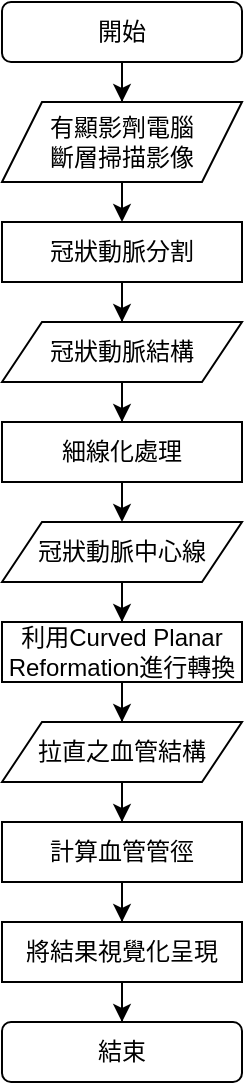 <mxfile version="14.9.6" type="device"><diagram id="C5RBs43oDa-KdzZeNtuy" name="Page-1"><mxGraphModel dx="1422" dy="738" grid="1" gridSize="10" guides="1" tooltips="1" connect="1" arrows="1" fold="1" page="1" pageScale="1" pageWidth="827" pageHeight="1169" math="0" shadow="0"><root><mxCell id="WIyWlLk6GJQsqaUBKTNV-0"/><mxCell id="WIyWlLk6GJQsqaUBKTNV-1" parent="WIyWlLk6GJQsqaUBKTNV-0"/><mxCell id="LMxEYmtbJyFfI68M9Rzo-1" style="edgeStyle=orthogonalEdgeStyle;rounded=0;orthogonalLoop=1;jettySize=auto;html=1;entryX=0.5;entryY=0;entryDx=0;entryDy=0;" parent="WIyWlLk6GJQsqaUBKTNV-1" source="LBoECPN1NZA7rX5hV-G7-10" target="LBoECPN1NZA7rX5hV-G7-54" edge="1"><mxGeometry relative="1" as="geometry"/></mxCell><mxCell id="LBoECPN1NZA7rX5hV-G7-10" value="開始" style="rounded=1;whiteSpace=wrap;html=1;" parent="WIyWlLk6GJQsqaUBKTNV-1" vertex="1"><mxGeometry x="290" y="50" width="120" height="30" as="geometry"/></mxCell><mxCell id="LMxEYmtbJyFfI68M9Rzo-2" style="edgeStyle=orthogonalEdgeStyle;rounded=0;orthogonalLoop=1;jettySize=auto;html=1;exitX=0.5;exitY=1;exitDx=0;exitDy=0;entryX=0.5;entryY=0;entryDx=0;entryDy=0;" parent="WIyWlLk6GJQsqaUBKTNV-1" source="LBoECPN1NZA7rX5hV-G7-54" target="3vzvl6rmJWjRMsCWBCVX-5" edge="1"><mxGeometry relative="1" as="geometry"/></mxCell><mxCell id="LBoECPN1NZA7rX5hV-G7-54" value="有顯影劑電腦&lt;br&gt;斷層掃描影像" style="shape=parallelogram;perimeter=parallelogramPerimeter;whiteSpace=wrap;html=1;fixedSize=1;labelBackgroundColor=none;fontFamily=Helvetica;align=center;" parent="WIyWlLk6GJQsqaUBKTNV-1" vertex="1"><mxGeometry x="290" y="100" width="120" height="40" as="geometry"/></mxCell><mxCell id="LMxEYmtbJyFfI68M9Rzo-28" style="edgeStyle=orthogonalEdgeStyle;rounded=0;orthogonalLoop=1;jettySize=auto;html=1;entryX=0.5;entryY=0;entryDx=0;entryDy=0;" parent="WIyWlLk6GJQsqaUBKTNV-1" source="3vzvl6rmJWjRMsCWBCVX-5" target="LMxEYmtbJyFfI68M9Rzo-27" edge="1"><mxGeometry relative="1" as="geometry"/></mxCell><mxCell id="3vzvl6rmJWjRMsCWBCVX-5" value="冠狀動脈分割" style="rounded=0;whiteSpace=wrap;html=1;" parent="WIyWlLk6GJQsqaUBKTNV-1" vertex="1"><mxGeometry x="290" y="160" width="120" height="30" as="geometry"/></mxCell><mxCell id="3vzvl6rmJWjRMsCWBCVX-19" value="結束" style="rounded=1;whiteSpace=wrap;html=1;" parent="WIyWlLk6GJQsqaUBKTNV-1" vertex="1"><mxGeometry x="290" y="560" width="120" height="30" as="geometry"/></mxCell><mxCell id="LMxEYmtbJyFfI68M9Rzo-6" style="edgeStyle=orthogonalEdgeStyle;rounded=0;orthogonalLoop=1;jettySize=auto;html=1;exitX=0.5;exitY=1;exitDx=0;exitDy=0;entryX=0.5;entryY=0;entryDx=0;entryDy=0;" parent="WIyWlLk6GJQsqaUBKTNV-1" source="LMxEYmtbJyFfI68M9Rzo-4" target="LMxEYmtbJyFfI68M9Rzo-14" edge="1"><mxGeometry relative="1" as="geometry"><mxPoint x="350" y="370" as="targetPoint"/></mxGeometry></mxCell><mxCell id="LMxEYmtbJyFfI68M9Rzo-4" value="細線化處理" style="rounded=0;whiteSpace=wrap;html=1;" parent="WIyWlLk6GJQsqaUBKTNV-1" vertex="1"><mxGeometry x="290" y="260" width="120" height="30" as="geometry"/></mxCell><mxCell id="LMxEYmtbJyFfI68M9Rzo-17" style="edgeStyle=orthogonalEdgeStyle;rounded=0;orthogonalLoop=1;jettySize=auto;html=1;entryX=0.5;entryY=0;entryDx=0;entryDy=0;" parent="WIyWlLk6GJQsqaUBKTNV-1" source="LMxEYmtbJyFfI68M9Rzo-14" target="LMxEYmtbJyFfI68M9Rzo-16" edge="1"><mxGeometry relative="1" as="geometry"/></mxCell><mxCell id="LMxEYmtbJyFfI68M9Rzo-14" value="冠狀動脈中心線" style="shape=parallelogram;perimeter=parallelogramPerimeter;whiteSpace=wrap;html=1;fixedSize=1;labelBackgroundColor=none;fontFamily=Helvetica;align=center;" parent="WIyWlLk6GJQsqaUBKTNV-1" vertex="1"><mxGeometry x="290" y="310" width="120" height="30" as="geometry"/></mxCell><mxCell id="LMxEYmtbJyFfI68M9Rzo-19" style="edgeStyle=orthogonalEdgeStyle;rounded=0;orthogonalLoop=1;jettySize=auto;html=1;entryX=0.5;entryY=0;entryDx=0;entryDy=0;" parent="WIyWlLk6GJQsqaUBKTNV-1" source="LMxEYmtbJyFfI68M9Rzo-16" target="LMxEYmtbJyFfI68M9Rzo-21" edge="1"><mxGeometry relative="1" as="geometry"><mxPoint x="350" y="410" as="targetPoint"/></mxGeometry></mxCell><mxCell id="LMxEYmtbJyFfI68M9Rzo-16" value="利用Curved Planar Reformation進行轉換" style="rounded=0;whiteSpace=wrap;html=1;" parent="WIyWlLk6GJQsqaUBKTNV-1" vertex="1"><mxGeometry x="290" y="360" width="120" height="30" as="geometry"/></mxCell><mxCell id="LMxEYmtbJyFfI68M9Rzo-18" style="edgeStyle=orthogonalEdgeStyle;rounded=0;orthogonalLoop=1;jettySize=auto;html=1;exitX=0.5;exitY=1;exitDx=0;exitDy=0;" parent="WIyWlLk6GJQsqaUBKTNV-1" source="LMxEYmtbJyFfI68M9Rzo-16" target="LMxEYmtbJyFfI68M9Rzo-16" edge="1"><mxGeometry relative="1" as="geometry"/></mxCell><mxCell id="LMxEYmtbJyFfI68M9Rzo-25" style="edgeStyle=orthogonalEdgeStyle;rounded=0;orthogonalLoop=1;jettySize=auto;html=1;entryX=0.5;entryY=0;entryDx=0;entryDy=0;" parent="WIyWlLk6GJQsqaUBKTNV-1" source="LMxEYmtbJyFfI68M9Rzo-20" target="LMxEYmtbJyFfI68M9Rzo-24" edge="1"><mxGeometry relative="1" as="geometry"/></mxCell><mxCell id="LMxEYmtbJyFfI68M9Rzo-20" value="計算血管管徑" style="rounded=0;whiteSpace=wrap;html=1;" parent="WIyWlLk6GJQsqaUBKTNV-1" vertex="1"><mxGeometry x="290" y="460" width="120" height="30" as="geometry"/></mxCell><mxCell id="LMxEYmtbJyFfI68M9Rzo-23" style="edgeStyle=orthogonalEdgeStyle;rounded=0;orthogonalLoop=1;jettySize=auto;html=1;" parent="WIyWlLk6GJQsqaUBKTNV-1" source="LMxEYmtbJyFfI68M9Rzo-21" target="LMxEYmtbJyFfI68M9Rzo-20" edge="1"><mxGeometry relative="1" as="geometry"/></mxCell><mxCell id="LMxEYmtbJyFfI68M9Rzo-21" value="拉直之血管結構" style="shape=parallelogram;perimeter=parallelogramPerimeter;whiteSpace=wrap;html=1;fixedSize=1;labelBackgroundColor=none;fontFamily=Helvetica;align=center;" parent="WIyWlLk6GJQsqaUBKTNV-1" vertex="1"><mxGeometry x="290" y="410" width="120" height="30" as="geometry"/></mxCell><mxCell id="LMxEYmtbJyFfI68M9Rzo-26" style="edgeStyle=orthogonalEdgeStyle;rounded=0;orthogonalLoop=1;jettySize=auto;html=1;entryX=0.5;entryY=0;entryDx=0;entryDy=0;" parent="WIyWlLk6GJQsqaUBKTNV-1" source="LMxEYmtbJyFfI68M9Rzo-24" target="3vzvl6rmJWjRMsCWBCVX-19" edge="1"><mxGeometry relative="1" as="geometry"/></mxCell><mxCell id="LMxEYmtbJyFfI68M9Rzo-24" value="將結果視覺化呈現" style="rounded=0;whiteSpace=wrap;html=1;" parent="WIyWlLk6GJQsqaUBKTNV-1" vertex="1"><mxGeometry x="290" y="510" width="120" height="30" as="geometry"/></mxCell><mxCell id="LMxEYmtbJyFfI68M9Rzo-30" style="edgeStyle=orthogonalEdgeStyle;rounded=0;orthogonalLoop=1;jettySize=auto;html=1;entryX=0.5;entryY=0;entryDx=0;entryDy=0;" parent="WIyWlLk6GJQsqaUBKTNV-1" source="LMxEYmtbJyFfI68M9Rzo-27" target="LMxEYmtbJyFfI68M9Rzo-4" edge="1"><mxGeometry relative="1" as="geometry"/></mxCell><mxCell id="LMxEYmtbJyFfI68M9Rzo-27" value="冠狀動脈結構" style="shape=parallelogram;perimeter=parallelogramPerimeter;whiteSpace=wrap;html=1;fixedSize=1;labelBackgroundColor=none;fontFamily=Helvetica;align=center;" parent="WIyWlLk6GJQsqaUBKTNV-1" vertex="1"><mxGeometry x="290" y="210" width="120" height="30" as="geometry"/></mxCell></root></mxGraphModel></diagram></mxfile>
